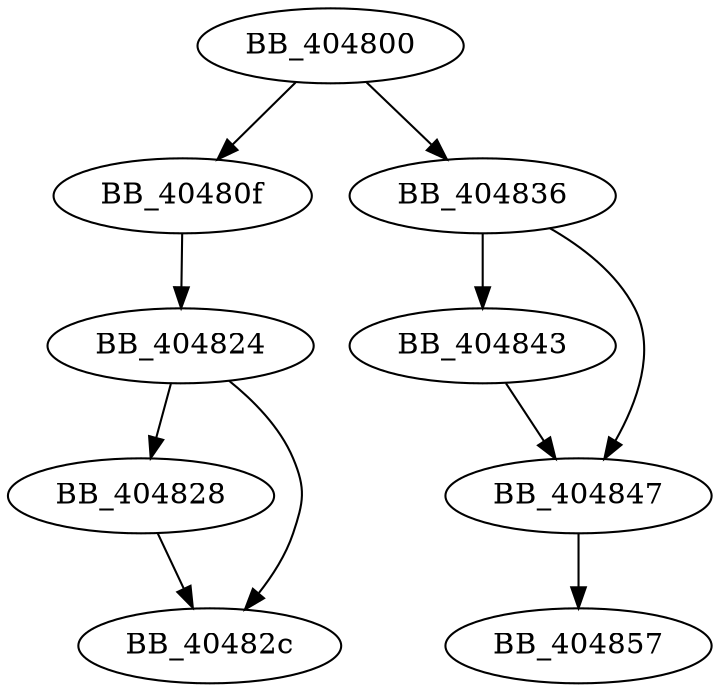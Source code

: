 DiGraph sub_404800{
BB_404800->BB_40480f
BB_404800->BB_404836
BB_40480f->BB_404824
BB_404824->BB_404828
BB_404824->BB_40482c
BB_404828->BB_40482c
BB_404836->BB_404843
BB_404836->BB_404847
BB_404843->BB_404847
BB_404847->BB_404857
}
